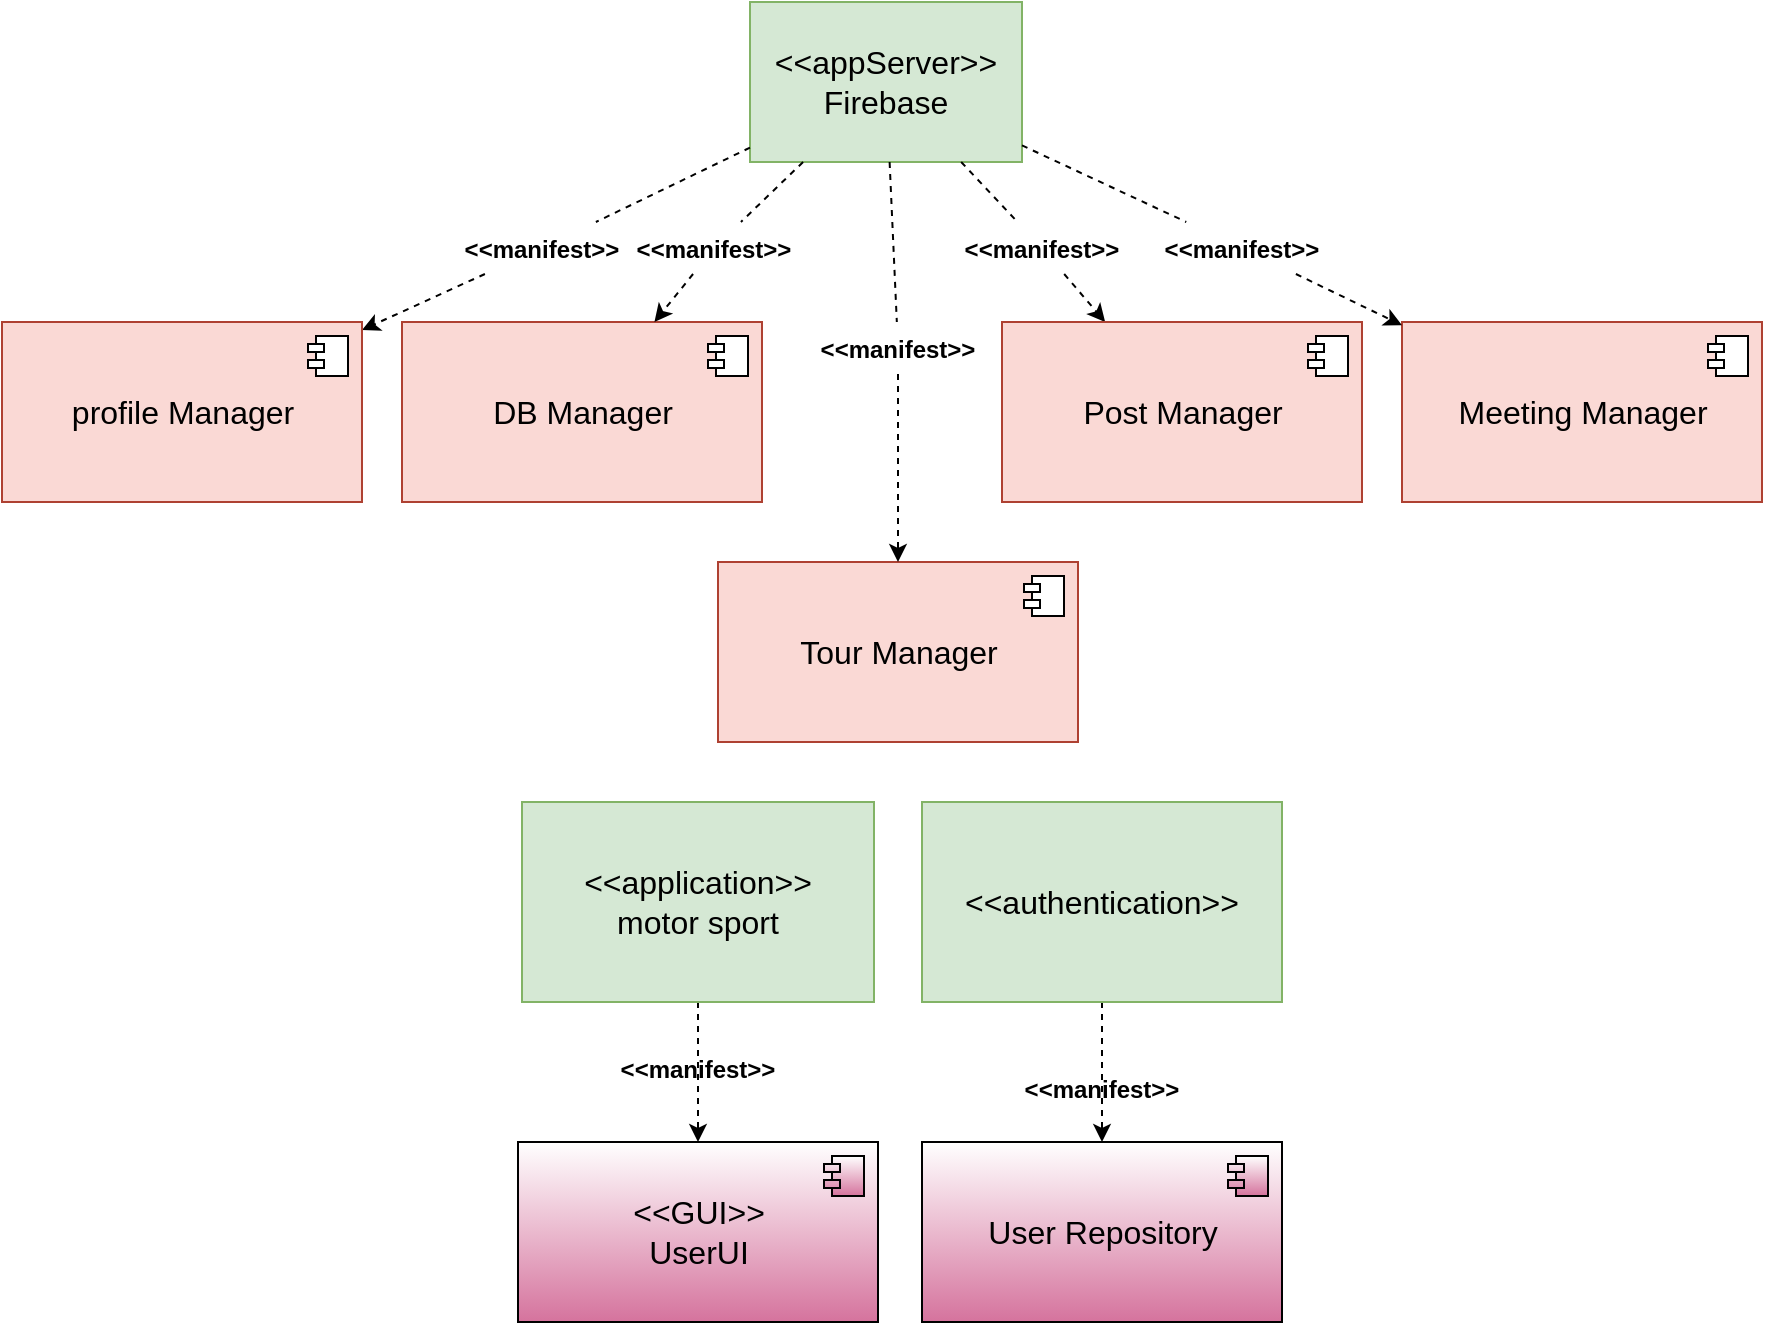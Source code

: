 <mxfile version="16.1.2" type="device"><diagram id="4ZGI630CgyhYRSiYOuiU" name="‫עמוד-1‬"><mxGraphModel dx="1160" dy="713" grid="1" gridSize="10" guides="1" tooltips="1" connect="1" arrows="1" fold="1" page="1" pageScale="1" pageWidth="827" pageHeight="1169" math="0" shadow="0"><root><mxCell id="0"/><mxCell id="1" parent="0"/><mxCell id="XSa3plEpgxUkP181susE-1" value="&amp;lt;&amp;lt;appServer&amp;gt;&amp;gt;&lt;br style=&quot;font-size: 16px;&quot;&gt;Firebase" style="rounded=0;whiteSpace=wrap;html=1;fillColor=#d5e8d4;strokeColor=#82b366;fontSize=16;" vertex="1" parent="1"><mxGeometry x="374" y="160" width="136" height="80" as="geometry"/></mxCell><mxCell id="XSa3plEpgxUkP181susE-2" value="" style="endArrow=classic;html=1;rounded=0;dashed=1;startArrow=none;" edge="1" parent="1" source="XSa3plEpgxUkP181susE-18" target="XSa3plEpgxUkP181susE-3"><mxGeometry width="50" height="50" relative="1" as="geometry"><mxPoint x="390" y="370" as="sourcePoint"/><mxPoint x="270" y="350" as="targetPoint"/></mxGeometry></mxCell><mxCell id="XSa3plEpgxUkP181susE-3" value="profile Manager" style="html=1;dropTarget=0;fillColor=#fad9d5;strokeColor=#ae4132;fontSize=16;" vertex="1" parent="1"><mxGeometry y="320" width="180" height="90" as="geometry"/></mxCell><mxCell id="XSa3plEpgxUkP181susE-4" value="" style="shape=module;jettyWidth=8;jettyHeight=4;" vertex="1" parent="XSa3plEpgxUkP181susE-3"><mxGeometry x="1" width="20" height="20" relative="1" as="geometry"><mxPoint x="-27" y="7" as="offset"/></mxGeometry></mxCell><mxCell id="XSa3plEpgxUkP181susE-5" value="DB Manager" style="html=1;dropTarget=0;fillColor=#fad9d5;strokeColor=#ae4132;fontSize=16;" vertex="1" parent="1"><mxGeometry x="200" y="320" width="180" height="90" as="geometry"/></mxCell><mxCell id="XSa3plEpgxUkP181susE-6" value="" style="shape=module;jettyWidth=8;jettyHeight=4;" vertex="1" parent="XSa3plEpgxUkP181susE-5"><mxGeometry x="1" width="20" height="20" relative="1" as="geometry"><mxPoint x="-27" y="7" as="offset"/></mxGeometry></mxCell><mxCell id="XSa3plEpgxUkP181susE-7" value="" style="endArrow=classic;html=1;rounded=0;dashed=1;startArrow=none;" edge="1" parent="1" source="XSa3plEpgxUkP181susE-19" target="XSa3plEpgxUkP181susE-5"><mxGeometry width="50" height="50" relative="1" as="geometry"><mxPoint x="370.909" y="250" as="sourcePoint"/><mxPoint x="248.727" y="330" as="targetPoint"/></mxGeometry></mxCell><mxCell id="XSa3plEpgxUkP181susE-8" value="" style="endArrow=classic;html=1;rounded=0;dashed=1;startArrow=none;" edge="1" parent="1" source="XSa3plEpgxUkP181susE-20" target="XSa3plEpgxUkP181susE-9"><mxGeometry width="50" height="50" relative="1" as="geometry"><mxPoint x="380.909" y="260" as="sourcePoint"/><mxPoint x="490" y="320" as="targetPoint"/></mxGeometry></mxCell><mxCell id="XSa3plEpgxUkP181susE-9" value="Post Manager" style="html=1;dropTarget=0;fillColor=#fad9d5;strokeColor=#ae4132;fontSize=16;" vertex="1" parent="1"><mxGeometry x="500" y="320" width="180" height="90" as="geometry"/></mxCell><mxCell id="XSa3plEpgxUkP181susE-10" value="" style="shape=module;jettyWidth=8;jettyHeight=4;" vertex="1" parent="XSa3plEpgxUkP181susE-9"><mxGeometry x="1" width="20" height="20" relative="1" as="geometry"><mxPoint x="-27" y="7" as="offset"/></mxGeometry></mxCell><mxCell id="XSa3plEpgxUkP181susE-11" value="Meeting Manager" style="html=1;dropTarget=0;fillColor=#fad9d5;strokeColor=#ae4132;fontSize=16;" vertex="1" parent="1"><mxGeometry x="700" y="320" width="180" height="90" as="geometry"/></mxCell><mxCell id="XSa3plEpgxUkP181susE-12" value="" style="shape=module;jettyWidth=8;jettyHeight=4;" vertex="1" parent="XSa3plEpgxUkP181susE-11"><mxGeometry x="1" width="20" height="20" relative="1" as="geometry"><mxPoint x="-27" y="7" as="offset"/></mxGeometry></mxCell><mxCell id="XSa3plEpgxUkP181susE-13" value="" style="endArrow=classic;html=1;rounded=0;dashed=1;startArrow=none;" edge="1" parent="1" source="XSa3plEpgxUkP181susE-21" target="XSa3plEpgxUkP181susE-11"><mxGeometry width="50" height="50" relative="1" as="geometry"><mxPoint x="482.727" y="250" as="sourcePoint"/><mxPoint x="532.182" y="330" as="targetPoint"/></mxGeometry></mxCell><mxCell id="XSa3plEpgxUkP181susE-14" value="Tour Manager" style="html=1;dropTarget=0;fillColor=#fad9d5;strokeColor=#ae4132;fontSize=16;" vertex="1" parent="1"><mxGeometry x="358" y="440" width="180" height="90" as="geometry"/></mxCell><mxCell id="XSa3plEpgxUkP181susE-15" value="" style="shape=module;jettyWidth=8;jettyHeight=4;" vertex="1" parent="XSa3plEpgxUkP181susE-14"><mxGeometry x="1" width="20" height="20" relative="1" as="geometry"><mxPoint x="-27" y="7" as="offset"/></mxGeometry></mxCell><mxCell id="XSa3plEpgxUkP181susE-16" value="" style="endArrow=classic;html=1;rounded=0;dashed=1;startArrow=none;" edge="1" parent="1" source="XSa3plEpgxUkP181susE-26" target="XSa3plEpgxUkP181susE-14"><mxGeometry width="50" height="50" relative="1" as="geometry"><mxPoint x="496.303" y="250" as="sourcePoint"/><mxPoint x="572.909" y="330" as="targetPoint"/></mxGeometry></mxCell><mxCell id="XSa3plEpgxUkP181susE-31" style="edgeStyle=orthogonalEdgeStyle;rounded=0;orthogonalLoop=1;jettySize=auto;html=1;dashed=1;fontSize=16;" edge="1" parent="1" source="XSa3plEpgxUkP181susE-17" target="XSa3plEpgxUkP181susE-29"><mxGeometry relative="1" as="geometry"/></mxCell><mxCell id="XSa3plEpgxUkP181susE-17" value="&amp;lt;&amp;lt;application&amp;gt;&amp;gt;&lt;br style=&quot;font-size: 16px;&quot;&gt;motor sport" style="rounded=0;whiteSpace=wrap;html=1;fillColor=#d5e8d4;strokeColor=#82b366;fontSize=16;" vertex="1" parent="1"><mxGeometry x="260" y="560" width="176" height="100" as="geometry"/></mxCell><mxCell id="XSa3plEpgxUkP181susE-20" value="&lt;&lt;manifest&gt;&gt;" style="text;align=center;fontStyle=1;verticalAlign=middle;spacingLeft=3;spacingRight=3;strokeColor=none;rotatable=0;points=[[0,0.5],[1,0.5]];portConstraint=eastwest;gradientColor=#D5739D;" vertex="1" parent="1"><mxGeometry x="480" y="270" width="80" height="26" as="geometry"/></mxCell><mxCell id="XSa3plEpgxUkP181susE-22" value="" style="endArrow=none;html=1;rounded=0;dashed=1;" edge="1" parent="1" source="XSa3plEpgxUkP181susE-1" target="XSa3plEpgxUkP181susE-20"><mxGeometry width="50" height="50" relative="1" as="geometry"><mxPoint x="477.879" y="240" as="sourcePoint"/><mxPoint x="549.636" y="320" as="targetPoint"/></mxGeometry></mxCell><mxCell id="XSa3plEpgxUkP181susE-21" value="&lt;&lt;manifest&gt;&gt;" style="text;align=center;fontStyle=1;verticalAlign=middle;spacingLeft=3;spacingRight=3;strokeColor=none;rotatable=0;points=[[0,0.5],[1,0.5]];portConstraint=eastwest;gradientColor=#D5739D;" vertex="1" parent="1"><mxGeometry x="580" y="270" width="80" height="26" as="geometry"/></mxCell><mxCell id="XSa3plEpgxUkP181susE-23" value="" style="endArrow=none;html=1;rounded=0;dashed=1;" edge="1" parent="1" source="XSa3plEpgxUkP181susE-1" target="XSa3plEpgxUkP181susE-21"><mxGeometry width="50" height="50" relative="1" as="geometry"><mxPoint x="510" y="232.241" as="sourcePoint"/><mxPoint x="700" y="322.328" as="targetPoint"/></mxGeometry></mxCell><mxCell id="XSa3plEpgxUkP181susE-18" value="&lt;&lt;manifest&gt;&gt;" style="text;align=center;fontStyle=1;verticalAlign=middle;spacingLeft=3;spacingRight=3;strokeColor=none;rotatable=0;points=[[0,0.5],[1,0.5]];portConstraint=eastwest;gradientColor=#D5739D;" vertex="1" parent="1"><mxGeometry x="230" y="270" width="80" height="26" as="geometry"/></mxCell><mxCell id="XSa3plEpgxUkP181susE-24" value="" style="endArrow=none;html=1;rounded=0;dashed=1;" edge="1" parent="1" source="XSa3plEpgxUkP181susE-1" target="XSa3plEpgxUkP181susE-18"><mxGeometry width="50" height="50" relative="1" as="geometry"><mxPoint x="374" y="231.875" as="sourcePoint"/><mxPoint x="180" y="322.812" as="targetPoint"/></mxGeometry></mxCell><mxCell id="XSa3plEpgxUkP181susE-19" value="&lt;&lt;manifest&gt;&gt;" style="text;align=center;fontStyle=1;verticalAlign=middle;spacingLeft=3;spacingRight=3;strokeColor=none;rotatable=0;points=[[0,0.5],[1,0.5]];portConstraint=eastwest;gradientColor=#D5739D;" vertex="1" parent="1"><mxGeometry x="316" y="270" width="80" height="26" as="geometry"/></mxCell><mxCell id="XSa3plEpgxUkP181susE-25" value="" style="endArrow=none;html=1;rounded=0;dashed=1;" edge="1" parent="1" source="XSa3plEpgxUkP181susE-1" target="XSa3plEpgxUkP181susE-19"><mxGeometry width="50" height="50" relative="1" as="geometry"><mxPoint x="405.152" y="240" as="sourcePoint"/><mxPoint x="331.455" y="320" as="targetPoint"/></mxGeometry></mxCell><mxCell id="XSa3plEpgxUkP181susE-26" value="&lt;&lt;manifest&gt;&gt;" style="text;align=center;fontStyle=1;verticalAlign=middle;spacingLeft=3;spacingRight=3;strokeColor=none;rotatable=0;points=[[0,0.5],[1,0.5]];portConstraint=eastwest;gradientColor=#D5739D;" vertex="1" parent="1"><mxGeometry x="408" y="320" width="80" height="26" as="geometry"/></mxCell><mxCell id="XSa3plEpgxUkP181susE-27" value="" style="endArrow=none;html=1;rounded=0;dashed=1;" edge="1" parent="1" source="XSa3plEpgxUkP181susE-1" target="XSa3plEpgxUkP181susE-26"><mxGeometry width="50" height="50" relative="1" as="geometry"><mxPoint x="442.842" y="240" as="sourcePoint"/><mxPoint x="447.053" y="440" as="targetPoint"/></mxGeometry></mxCell><mxCell id="XSa3plEpgxUkP181susE-35" value="" style="edgeStyle=orthogonalEdgeStyle;rounded=0;orthogonalLoop=1;jettySize=auto;html=1;dashed=1;fontSize=16;" edge="1" parent="1" source="XSa3plEpgxUkP181susE-28" target="XSa3plEpgxUkP181susE-32"><mxGeometry relative="1" as="geometry"/></mxCell><mxCell id="XSa3plEpgxUkP181susE-28" value="&amp;lt;&amp;lt;authentication&amp;gt;&amp;gt;" style="rounded=0;whiteSpace=wrap;html=1;fillColor=#d5e8d4;strokeColor=#82b366;fontSize=16;" vertex="1" parent="1"><mxGeometry x="460" y="560" width="180" height="100" as="geometry"/></mxCell><mxCell id="XSa3plEpgxUkP181susE-29" value="&amp;lt;&amp;lt;GUI&amp;gt;&amp;gt;&lt;br&gt;UserUI" style="html=1;dropTarget=0;gradientColor=#D5739D;fontSize=16;" vertex="1" parent="1"><mxGeometry x="258" y="730" width="180" height="90" as="geometry"/></mxCell><mxCell id="XSa3plEpgxUkP181susE-30" value="" style="shape=module;jettyWidth=8;jettyHeight=4;gradientColor=#D5739D;" vertex="1" parent="XSa3plEpgxUkP181susE-29"><mxGeometry x="1" width="20" height="20" relative="1" as="geometry"><mxPoint x="-27" y="7" as="offset"/></mxGeometry></mxCell><mxCell id="XSa3plEpgxUkP181susE-32" value="User Repository" style="html=1;dropTarget=0;gradientColor=#D5739D;fontSize=16;" vertex="1" parent="1"><mxGeometry x="460" y="730" width="180" height="90" as="geometry"/></mxCell><mxCell id="XSa3plEpgxUkP181susE-33" value="" style="shape=module;jettyWidth=8;jettyHeight=4;gradientColor=#D5739D;" vertex="1" parent="XSa3plEpgxUkP181susE-32"><mxGeometry x="1" width="20" height="20" relative="1" as="geometry"><mxPoint x="-27" y="7" as="offset"/></mxGeometry></mxCell><mxCell id="XSa3plEpgxUkP181susE-36" value="&lt;&lt;manifest&gt;&gt;" style="text;align=center;fontStyle=1;verticalAlign=middle;spacingLeft=3;spacingRight=3;strokeColor=none;rotatable=0;points=[[0,0.5],[1,0.5]];portConstraint=eastwest;gradientColor=#D5739D;" vertex="1" parent="1"><mxGeometry x="308" y="680" width="80" height="26" as="geometry"/></mxCell><mxCell id="XSa3plEpgxUkP181susE-38" value="&lt;&lt;manifest&gt;&gt;" style="text;align=center;fontStyle=1;verticalAlign=middle;spacingLeft=3;spacingRight=3;strokeColor=none;rotatable=0;points=[[0,0.5],[1,0.5]];portConstraint=eastwest;gradientColor=#D5739D;" vertex="1" parent="1"><mxGeometry x="510" y="690" width="80" height="26" as="geometry"/></mxCell></root></mxGraphModel></diagram></mxfile>